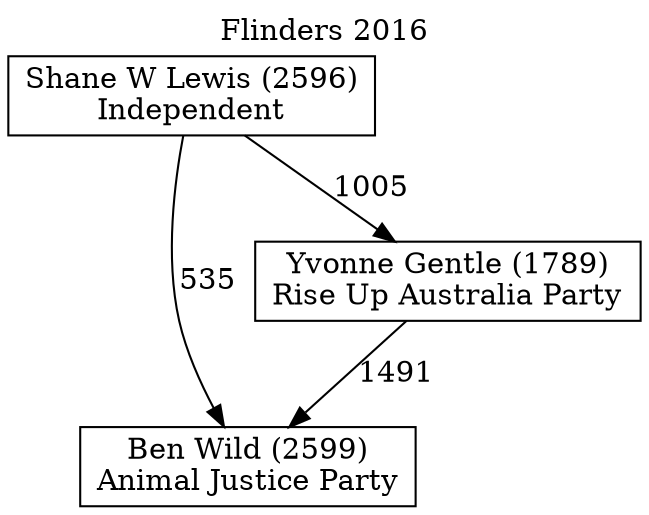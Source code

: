 // House preference flow
digraph "Ben Wild (2599)_Flinders_2016" {
	graph [label="Flinders 2016" labelloc=t mclimit=10]
	node [shape=box]
	"Ben Wild (2599)" [label="Ben Wild (2599)
Animal Justice Party"]
	"Yvonne Gentle (1789)" [label="Yvonne Gentle (1789)
Rise Up Australia Party"]
	"Shane W Lewis (2596)" [label="Shane W Lewis (2596)
Independent"]
	"Yvonne Gentle (1789)" -> "Ben Wild (2599)" [label=1491]
	"Shane W Lewis (2596)" -> "Yvonne Gentle (1789)" [label=1005]
	"Shane W Lewis (2596)" -> "Ben Wild (2599)" [label=535]
}
